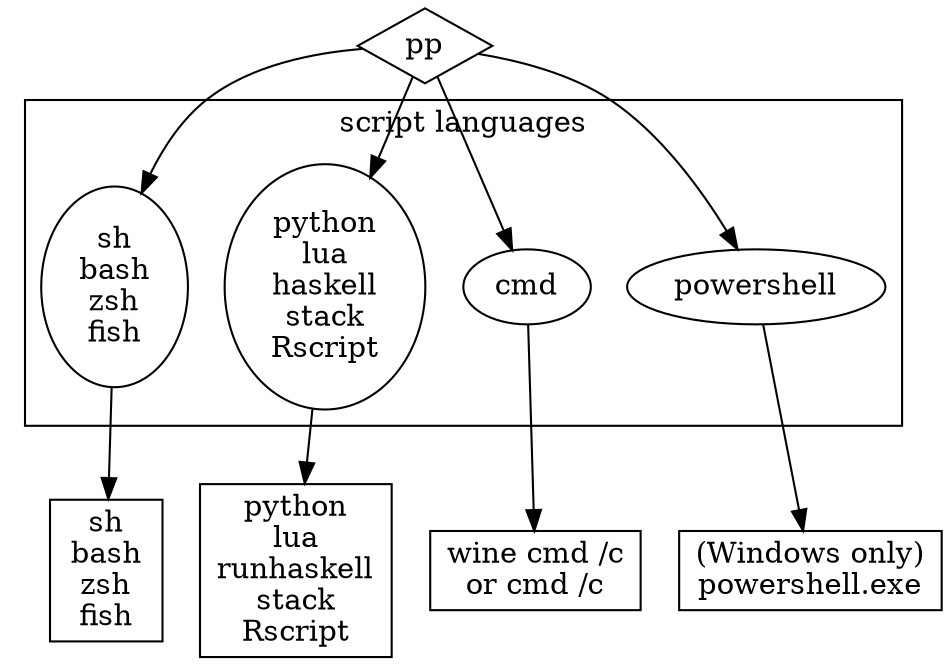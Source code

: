 
digraph {

    subgraph cluster_cmd {
        label = "script languages"
        shell script cmd powershell
    }

    PP [shape=diamond label="pp"]

    shell [label="sh\nbash\nzsh\nfish"]
    script [label="python\nlua\nhaskell\nstack\nRscript"]
    cmd [label="cmd"]
    powershell [label="powershell"]

    shellexe [shape=box label="sh\nbash\nzsh\nfish"]
    scriptexe [shape=box label="python\nlua\nrunhaskell\nstack\nRscript"]
    cmdexe [shape=box label="wine cmd /c\nor cmd /c"]
    powershellexe [shape=box label="(Windows only)\npowershell.exe"]

    PP -> {shell script cmd powershell}
    shell -> shellexe
    script -> scriptexe
    cmd -> cmdexe
    powershell -> powershellexe
}


